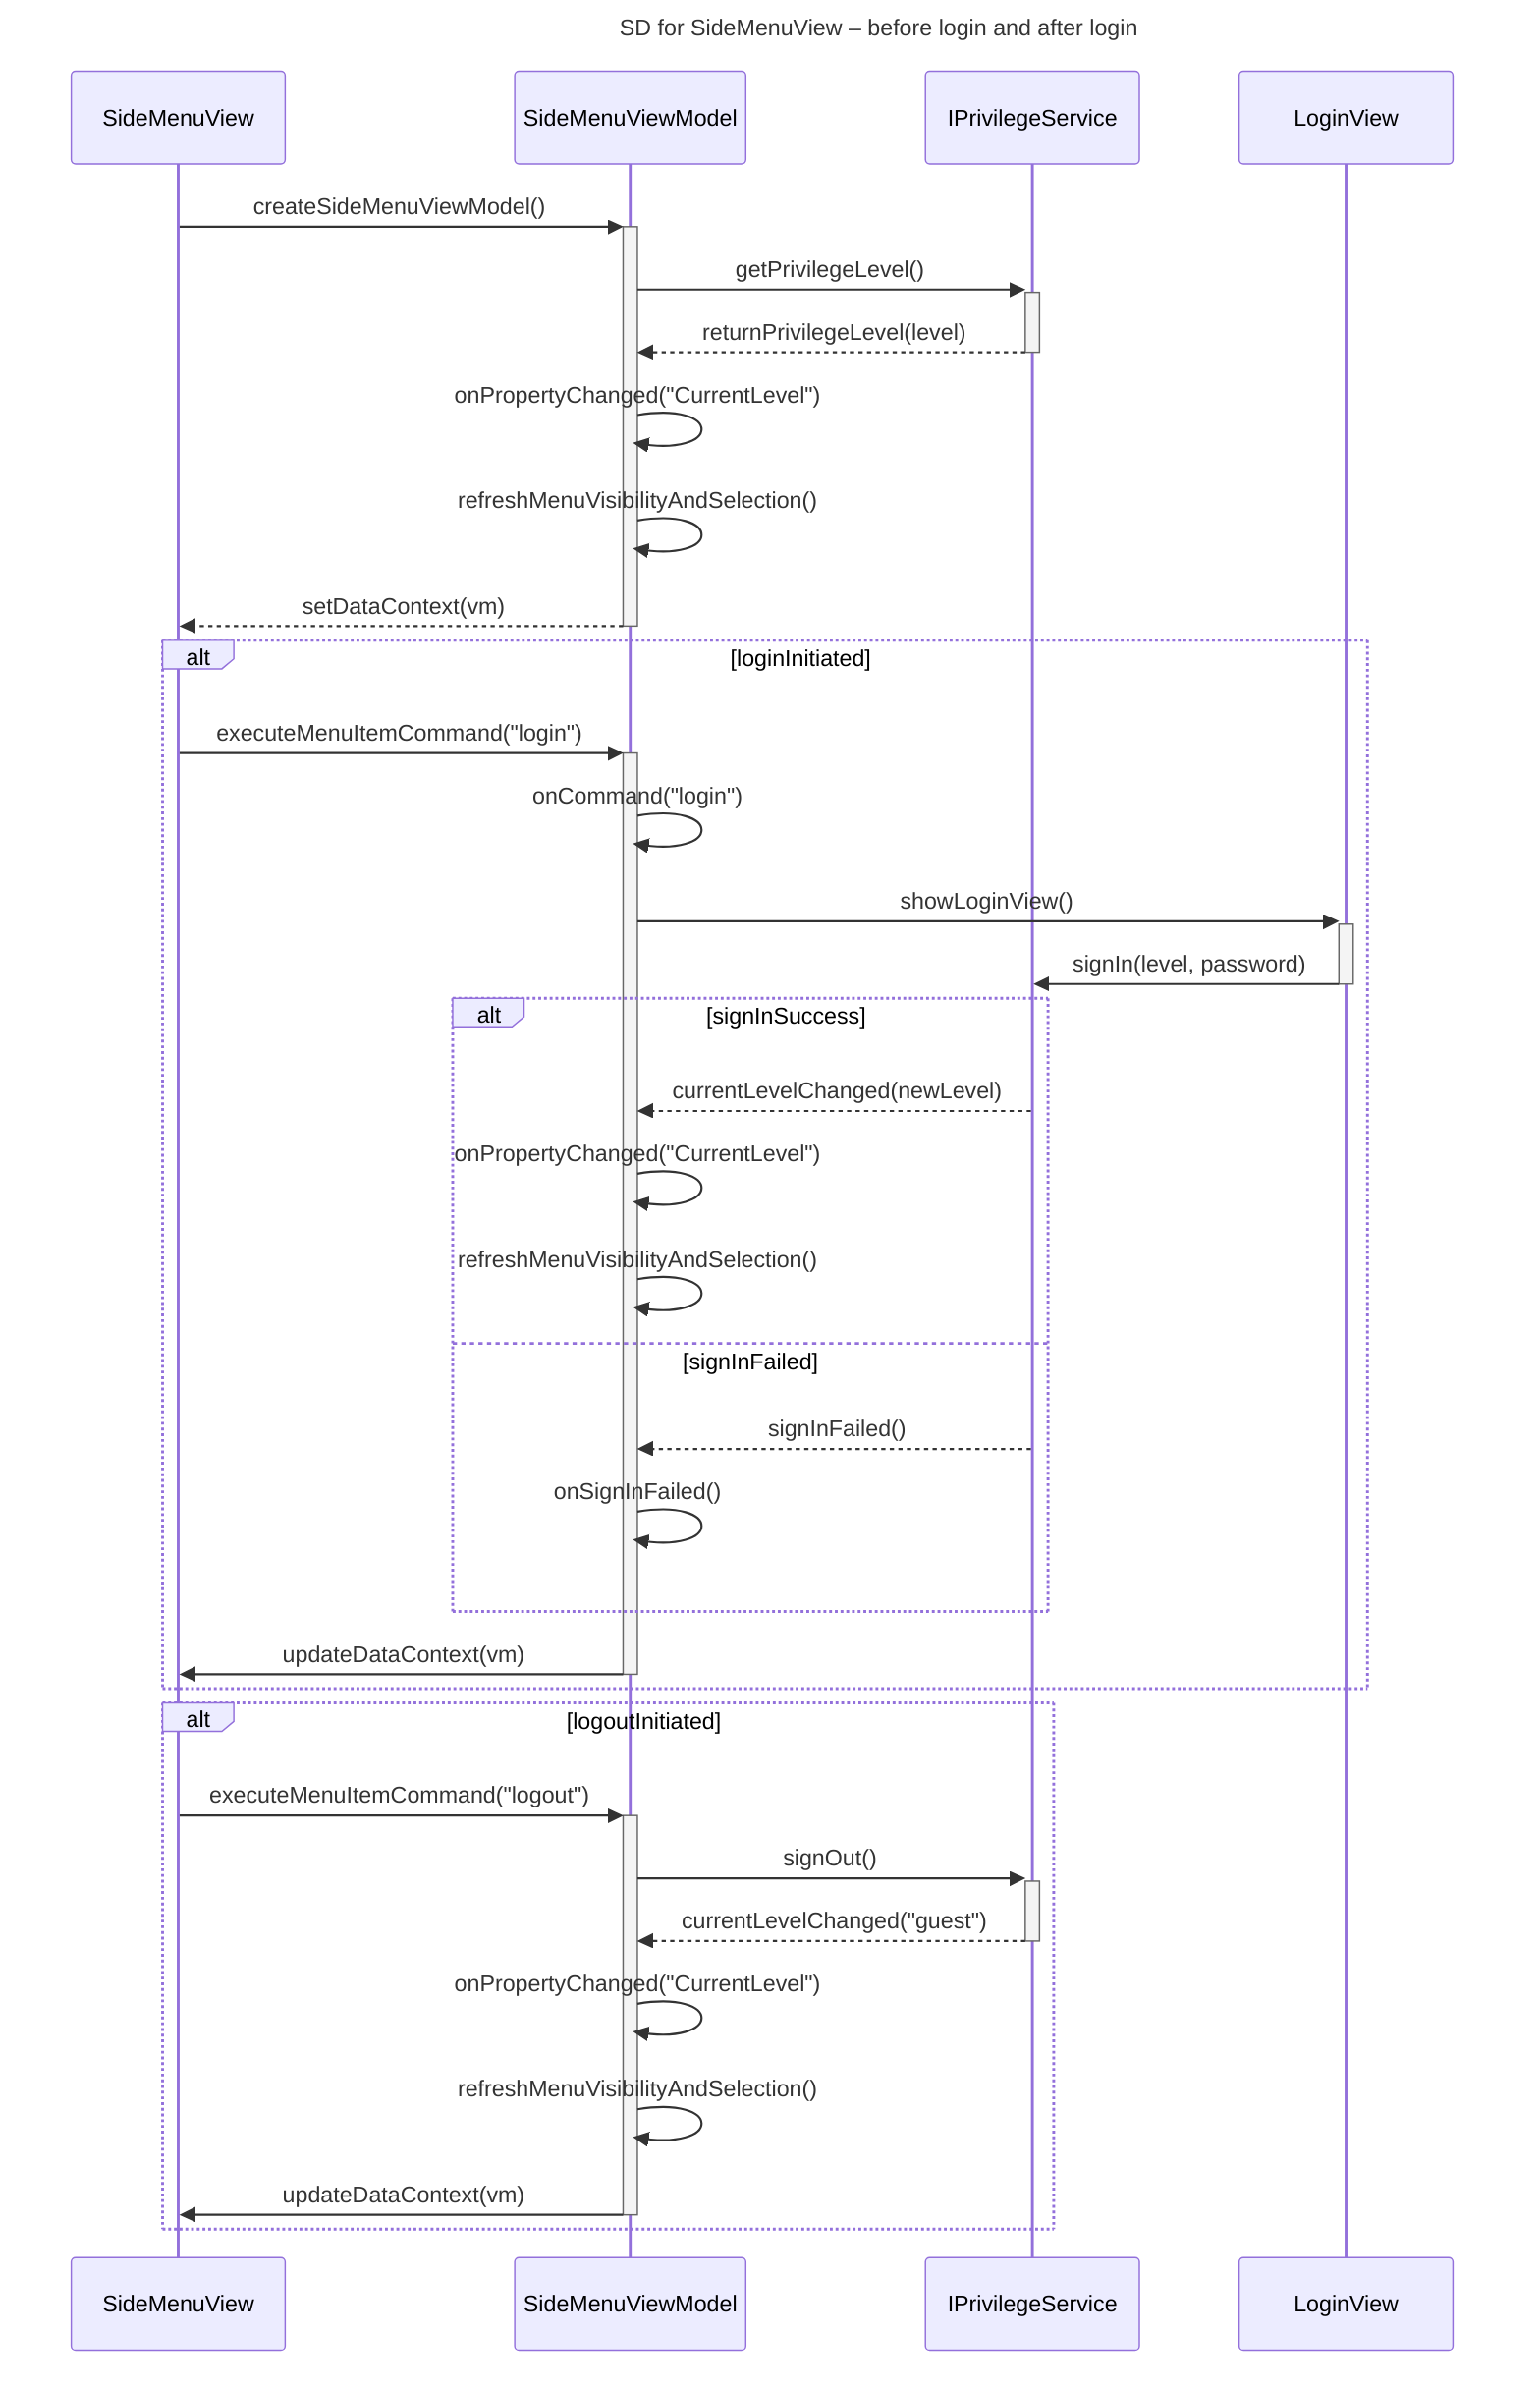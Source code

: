 ﻿sequenceDiagram
    title SD for SideMenuView – before login and after login
    participant UI as SideMenuView
    participant VM as SideMenuViewModel
    participant Priv as IPrivilegeService
    participant Login as LoginView

    UI->>+VM: createSideMenuViewModel()
    VM->>+Priv: getPrivilegeLevel()
    Priv-->>-VM: returnPrivilegeLevel(level)
    VM->>VM: onPropertyChanged("CurrentLevel")
    VM->>VM: refreshMenuVisibilityAndSelection()
    VM-->>-UI: setDataContext(vm)

    alt loginInitiated
        UI->>+VM: executeMenuItemCommand("login")
        VM->>VM: onCommand("login")
        VM->>+Login: showLoginView()
        Login->>-Priv: signIn(level, password)
        alt signInSuccess
            Priv-->>VM: currentLevelChanged(newLevel)
            VM->>VM: onPropertyChanged("CurrentLevel")
            VM->>VM: refreshMenuVisibilityAndSelection()
        else signInFailed
            Priv-->>VM: signInFailed()
            VM->>VM: onSignInFailed()
        end
        VM->>-UI: updateDataContext(vm)
    end

    alt logoutInitiated
        UI->>+VM: executeMenuItemCommand("logout")
        VM->>+Priv: signOut()
        Priv-->>-VM: currentLevelChanged("guest")
        VM->>VM: onPropertyChanged("CurrentLevel")
        VM->>VM: refreshMenuVisibilityAndSelection()
        VM->>-UI: updateDataContext(vm)
    end